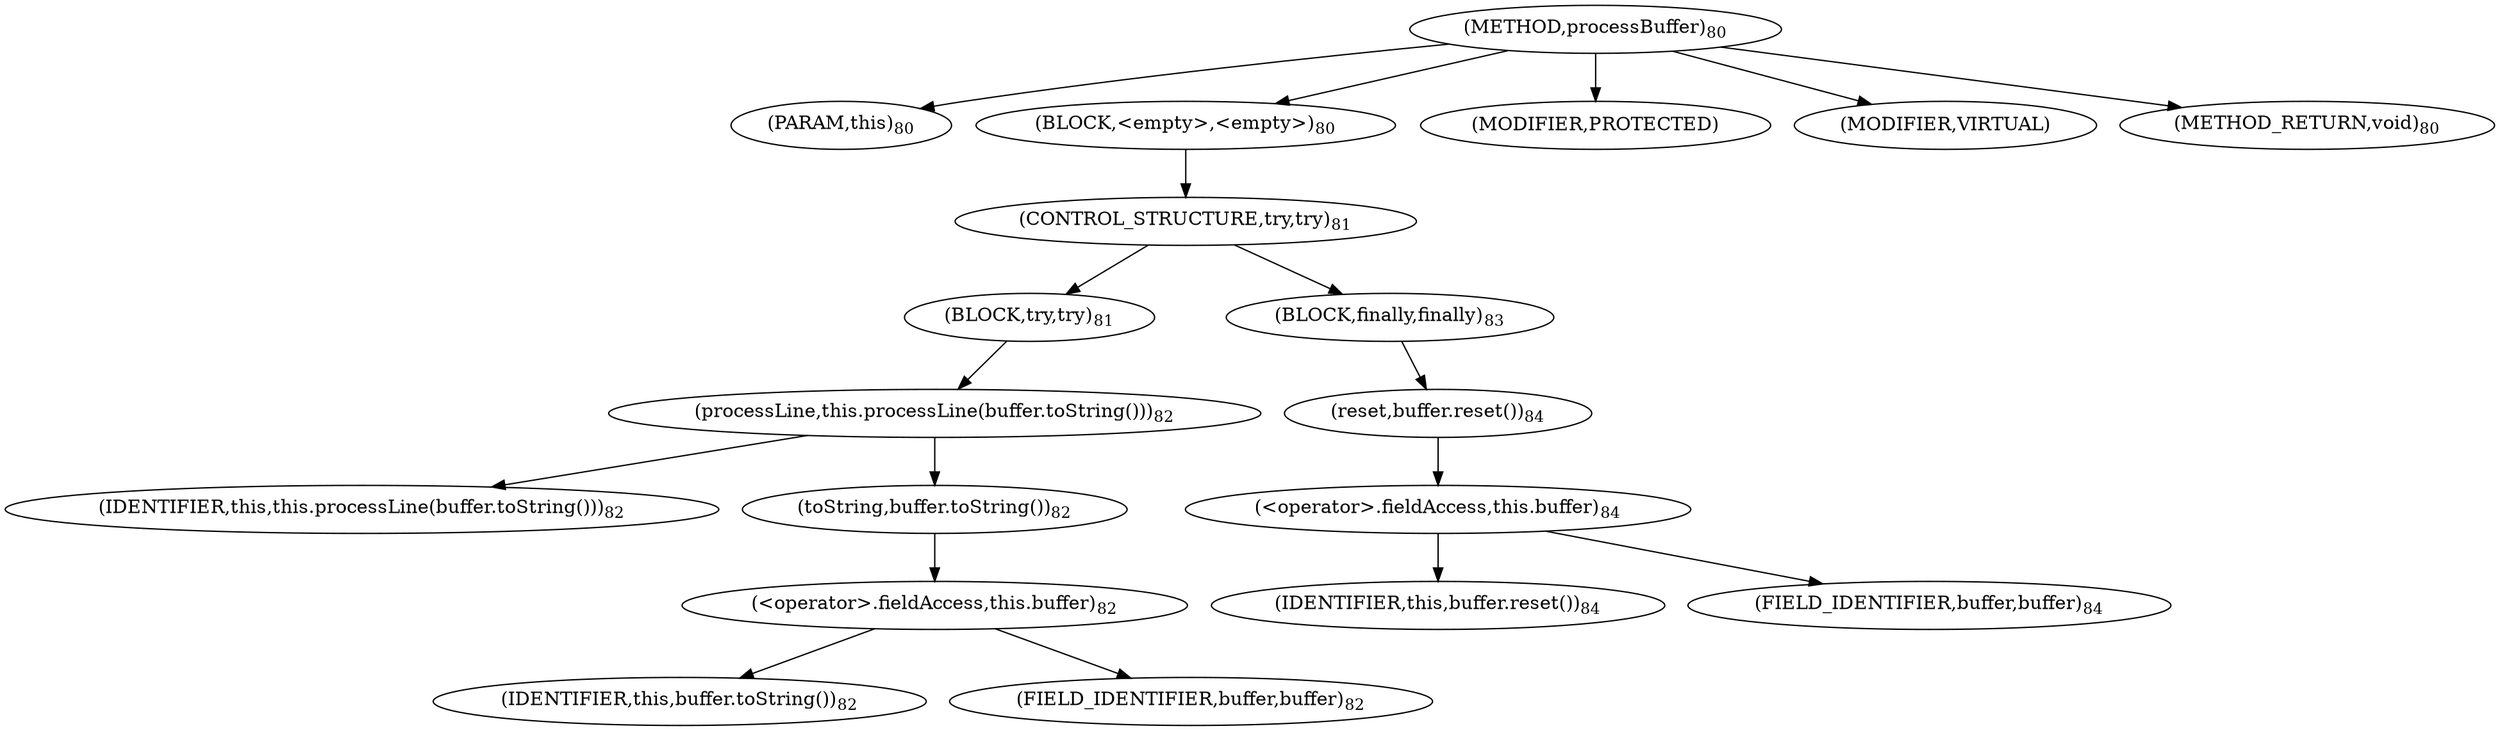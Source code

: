 digraph "processBuffer" {  
"98" [label = <(METHOD,processBuffer)<SUB>80</SUB>> ]
"8" [label = <(PARAM,this)<SUB>80</SUB>> ]
"99" [label = <(BLOCK,&lt;empty&gt;,&lt;empty&gt;)<SUB>80</SUB>> ]
"100" [label = <(CONTROL_STRUCTURE,try,try)<SUB>81</SUB>> ]
"101" [label = <(BLOCK,try,try)<SUB>81</SUB>> ]
"102" [label = <(processLine,this.processLine(buffer.toString()))<SUB>82</SUB>> ]
"7" [label = <(IDENTIFIER,this,this.processLine(buffer.toString()))<SUB>82</SUB>> ]
"103" [label = <(toString,buffer.toString())<SUB>82</SUB>> ]
"104" [label = <(&lt;operator&gt;.fieldAccess,this.buffer)<SUB>82</SUB>> ]
"105" [label = <(IDENTIFIER,this,buffer.toString())<SUB>82</SUB>> ]
"106" [label = <(FIELD_IDENTIFIER,buffer,buffer)<SUB>82</SUB>> ]
"107" [label = <(BLOCK,finally,finally)<SUB>83</SUB>> ]
"108" [label = <(reset,buffer.reset())<SUB>84</SUB>> ]
"109" [label = <(&lt;operator&gt;.fieldAccess,this.buffer)<SUB>84</SUB>> ]
"110" [label = <(IDENTIFIER,this,buffer.reset())<SUB>84</SUB>> ]
"111" [label = <(FIELD_IDENTIFIER,buffer,buffer)<SUB>84</SUB>> ]
"112" [label = <(MODIFIER,PROTECTED)> ]
"113" [label = <(MODIFIER,VIRTUAL)> ]
"114" [label = <(METHOD_RETURN,void)<SUB>80</SUB>> ]
  "98" -> "8" 
  "98" -> "99" 
  "98" -> "112" 
  "98" -> "113" 
  "98" -> "114" 
  "99" -> "100" 
  "100" -> "101" 
  "100" -> "107" 
  "101" -> "102" 
  "102" -> "7" 
  "102" -> "103" 
  "103" -> "104" 
  "104" -> "105" 
  "104" -> "106" 
  "107" -> "108" 
  "108" -> "109" 
  "109" -> "110" 
  "109" -> "111" 
}
